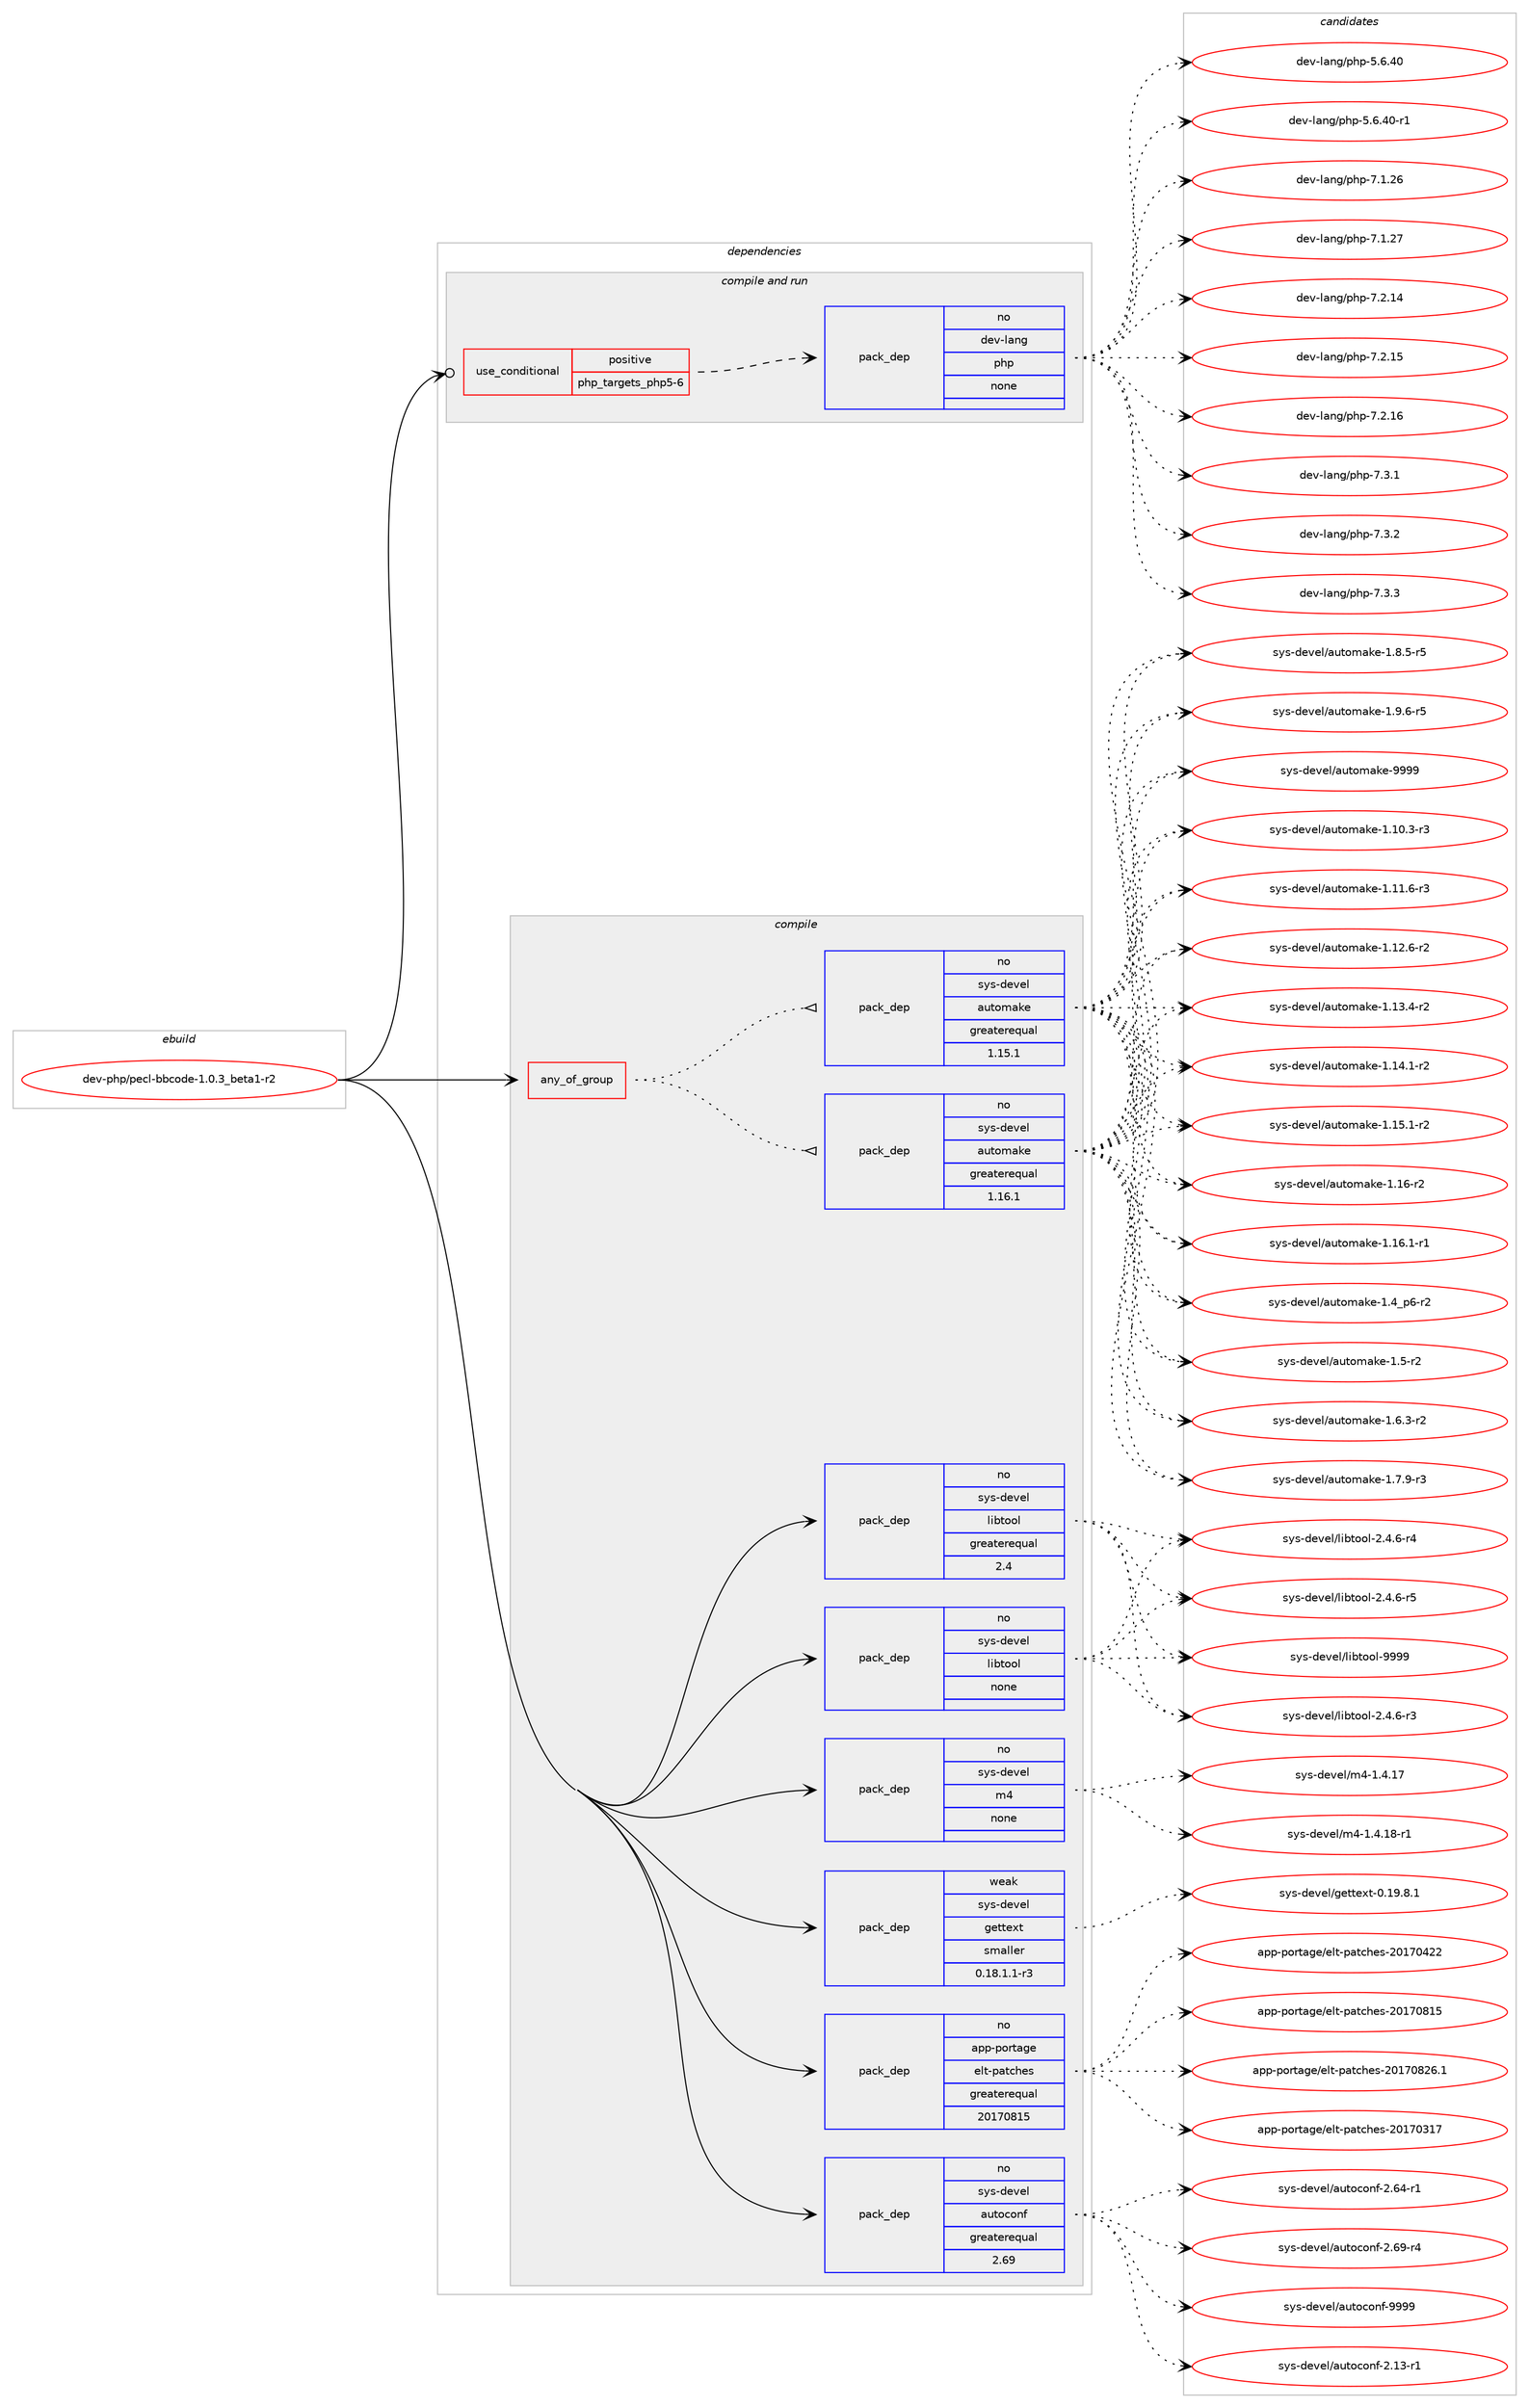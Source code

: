 digraph prolog {

# *************
# Graph options
# *************

newrank=true;
concentrate=true;
compound=true;
graph [rankdir=LR,fontname=Helvetica,fontsize=10,ranksep=1.5];#, ranksep=2.5, nodesep=0.2];
edge  [arrowhead=vee];
node  [fontname=Helvetica,fontsize=10];

# **********
# The ebuild
# **********

subgraph cluster_leftcol {
color=gray;
rank=same;
label=<<i>ebuild</i>>;
id [label="dev-php/pecl-bbcode-1.0.3_beta1-r2", color=red, width=4, href="../dev-php/pecl-bbcode-1.0.3_beta1-r2.svg"];
}

# ****************
# The dependencies
# ****************

subgraph cluster_midcol {
color=gray;
label=<<i>dependencies</i>>;
subgraph cluster_compile {
fillcolor="#eeeeee";
style=filled;
label=<<i>compile</i>>;
subgraph any22532 {
dependency1393395 [label=<<TABLE BORDER="0" CELLBORDER="1" CELLSPACING="0" CELLPADDING="4"><TR><TD CELLPADDING="10">any_of_group</TD></TR></TABLE>>, shape=none, color=red];subgraph pack1000886 {
dependency1393396 [label=<<TABLE BORDER="0" CELLBORDER="1" CELLSPACING="0" CELLPADDING="4" WIDTH="220"><TR><TD ROWSPAN="6" CELLPADDING="30">pack_dep</TD></TR><TR><TD WIDTH="110">no</TD></TR><TR><TD>sys-devel</TD></TR><TR><TD>automake</TD></TR><TR><TD>greaterequal</TD></TR><TR><TD>1.16.1</TD></TR></TABLE>>, shape=none, color=blue];
}
dependency1393395:e -> dependency1393396:w [weight=20,style="dotted",arrowhead="oinv"];
subgraph pack1000887 {
dependency1393397 [label=<<TABLE BORDER="0" CELLBORDER="1" CELLSPACING="0" CELLPADDING="4" WIDTH="220"><TR><TD ROWSPAN="6" CELLPADDING="30">pack_dep</TD></TR><TR><TD WIDTH="110">no</TD></TR><TR><TD>sys-devel</TD></TR><TR><TD>automake</TD></TR><TR><TD>greaterequal</TD></TR><TR><TD>1.15.1</TD></TR></TABLE>>, shape=none, color=blue];
}
dependency1393395:e -> dependency1393397:w [weight=20,style="dotted",arrowhead="oinv"];
}
id:e -> dependency1393395:w [weight=20,style="solid",arrowhead="vee"];
subgraph pack1000888 {
dependency1393398 [label=<<TABLE BORDER="0" CELLBORDER="1" CELLSPACING="0" CELLPADDING="4" WIDTH="220"><TR><TD ROWSPAN="6" CELLPADDING="30">pack_dep</TD></TR><TR><TD WIDTH="110">no</TD></TR><TR><TD>app-portage</TD></TR><TR><TD>elt-patches</TD></TR><TR><TD>greaterequal</TD></TR><TR><TD>20170815</TD></TR></TABLE>>, shape=none, color=blue];
}
id:e -> dependency1393398:w [weight=20,style="solid",arrowhead="vee"];
subgraph pack1000889 {
dependency1393399 [label=<<TABLE BORDER="0" CELLBORDER="1" CELLSPACING="0" CELLPADDING="4" WIDTH="220"><TR><TD ROWSPAN="6" CELLPADDING="30">pack_dep</TD></TR><TR><TD WIDTH="110">no</TD></TR><TR><TD>sys-devel</TD></TR><TR><TD>autoconf</TD></TR><TR><TD>greaterequal</TD></TR><TR><TD>2.69</TD></TR></TABLE>>, shape=none, color=blue];
}
id:e -> dependency1393399:w [weight=20,style="solid",arrowhead="vee"];
subgraph pack1000890 {
dependency1393400 [label=<<TABLE BORDER="0" CELLBORDER="1" CELLSPACING="0" CELLPADDING="4" WIDTH="220"><TR><TD ROWSPAN="6" CELLPADDING="30">pack_dep</TD></TR><TR><TD WIDTH="110">no</TD></TR><TR><TD>sys-devel</TD></TR><TR><TD>libtool</TD></TR><TR><TD>greaterequal</TD></TR><TR><TD>2.4</TD></TR></TABLE>>, shape=none, color=blue];
}
id:e -> dependency1393400:w [weight=20,style="solid",arrowhead="vee"];
subgraph pack1000891 {
dependency1393401 [label=<<TABLE BORDER="0" CELLBORDER="1" CELLSPACING="0" CELLPADDING="4" WIDTH="220"><TR><TD ROWSPAN="6" CELLPADDING="30">pack_dep</TD></TR><TR><TD WIDTH="110">no</TD></TR><TR><TD>sys-devel</TD></TR><TR><TD>libtool</TD></TR><TR><TD>none</TD></TR><TR><TD></TD></TR></TABLE>>, shape=none, color=blue];
}
id:e -> dependency1393401:w [weight=20,style="solid",arrowhead="vee"];
subgraph pack1000892 {
dependency1393402 [label=<<TABLE BORDER="0" CELLBORDER="1" CELLSPACING="0" CELLPADDING="4" WIDTH="220"><TR><TD ROWSPAN="6" CELLPADDING="30">pack_dep</TD></TR><TR><TD WIDTH="110">no</TD></TR><TR><TD>sys-devel</TD></TR><TR><TD>m4</TD></TR><TR><TD>none</TD></TR><TR><TD></TD></TR></TABLE>>, shape=none, color=blue];
}
id:e -> dependency1393402:w [weight=20,style="solid",arrowhead="vee"];
subgraph pack1000893 {
dependency1393403 [label=<<TABLE BORDER="0" CELLBORDER="1" CELLSPACING="0" CELLPADDING="4" WIDTH="220"><TR><TD ROWSPAN="6" CELLPADDING="30">pack_dep</TD></TR><TR><TD WIDTH="110">weak</TD></TR><TR><TD>sys-devel</TD></TR><TR><TD>gettext</TD></TR><TR><TD>smaller</TD></TR><TR><TD>0.18.1.1-r3</TD></TR></TABLE>>, shape=none, color=blue];
}
id:e -> dependency1393403:w [weight=20,style="solid",arrowhead="vee"];
}
subgraph cluster_compileandrun {
fillcolor="#eeeeee";
style=filled;
label=<<i>compile and run</i>>;
subgraph cond369412 {
dependency1393404 [label=<<TABLE BORDER="0" CELLBORDER="1" CELLSPACING="0" CELLPADDING="4"><TR><TD ROWSPAN="3" CELLPADDING="10">use_conditional</TD></TR><TR><TD>positive</TD></TR><TR><TD>php_targets_php5-6</TD></TR></TABLE>>, shape=none, color=red];
subgraph pack1000894 {
dependency1393405 [label=<<TABLE BORDER="0" CELLBORDER="1" CELLSPACING="0" CELLPADDING="4" WIDTH="220"><TR><TD ROWSPAN="6" CELLPADDING="30">pack_dep</TD></TR><TR><TD WIDTH="110">no</TD></TR><TR><TD>dev-lang</TD></TR><TR><TD>php</TD></TR><TR><TD>none</TD></TR><TR><TD></TD></TR></TABLE>>, shape=none, color=blue];
}
dependency1393404:e -> dependency1393405:w [weight=20,style="dashed",arrowhead="vee"];
}
id:e -> dependency1393404:w [weight=20,style="solid",arrowhead="odotvee"];
}
subgraph cluster_run {
fillcolor="#eeeeee";
style=filled;
label=<<i>run</i>>;
}
}

# **************
# The candidates
# **************

subgraph cluster_choices {
rank=same;
color=gray;
label=<<i>candidates</i>>;

subgraph choice1000886 {
color=black;
nodesep=1;
choice11512111545100101118101108479711711611110997107101454946494846514511451 [label="sys-devel/automake-1.10.3-r3", color=red, width=4,href="../sys-devel/automake-1.10.3-r3.svg"];
choice11512111545100101118101108479711711611110997107101454946494946544511451 [label="sys-devel/automake-1.11.6-r3", color=red, width=4,href="../sys-devel/automake-1.11.6-r3.svg"];
choice11512111545100101118101108479711711611110997107101454946495046544511450 [label="sys-devel/automake-1.12.6-r2", color=red, width=4,href="../sys-devel/automake-1.12.6-r2.svg"];
choice11512111545100101118101108479711711611110997107101454946495146524511450 [label="sys-devel/automake-1.13.4-r2", color=red, width=4,href="../sys-devel/automake-1.13.4-r2.svg"];
choice11512111545100101118101108479711711611110997107101454946495246494511450 [label="sys-devel/automake-1.14.1-r2", color=red, width=4,href="../sys-devel/automake-1.14.1-r2.svg"];
choice11512111545100101118101108479711711611110997107101454946495346494511450 [label="sys-devel/automake-1.15.1-r2", color=red, width=4,href="../sys-devel/automake-1.15.1-r2.svg"];
choice1151211154510010111810110847971171161111099710710145494649544511450 [label="sys-devel/automake-1.16-r2", color=red, width=4,href="../sys-devel/automake-1.16-r2.svg"];
choice11512111545100101118101108479711711611110997107101454946495446494511449 [label="sys-devel/automake-1.16.1-r1", color=red, width=4,href="../sys-devel/automake-1.16.1-r1.svg"];
choice115121115451001011181011084797117116111109971071014549465295112544511450 [label="sys-devel/automake-1.4_p6-r2", color=red, width=4,href="../sys-devel/automake-1.4_p6-r2.svg"];
choice11512111545100101118101108479711711611110997107101454946534511450 [label="sys-devel/automake-1.5-r2", color=red, width=4,href="../sys-devel/automake-1.5-r2.svg"];
choice115121115451001011181011084797117116111109971071014549465446514511450 [label="sys-devel/automake-1.6.3-r2", color=red, width=4,href="../sys-devel/automake-1.6.3-r2.svg"];
choice115121115451001011181011084797117116111109971071014549465546574511451 [label="sys-devel/automake-1.7.9-r3", color=red, width=4,href="../sys-devel/automake-1.7.9-r3.svg"];
choice115121115451001011181011084797117116111109971071014549465646534511453 [label="sys-devel/automake-1.8.5-r5", color=red, width=4,href="../sys-devel/automake-1.8.5-r5.svg"];
choice115121115451001011181011084797117116111109971071014549465746544511453 [label="sys-devel/automake-1.9.6-r5", color=red, width=4,href="../sys-devel/automake-1.9.6-r5.svg"];
choice115121115451001011181011084797117116111109971071014557575757 [label="sys-devel/automake-9999", color=red, width=4,href="../sys-devel/automake-9999.svg"];
dependency1393396:e -> choice11512111545100101118101108479711711611110997107101454946494846514511451:w [style=dotted,weight="100"];
dependency1393396:e -> choice11512111545100101118101108479711711611110997107101454946494946544511451:w [style=dotted,weight="100"];
dependency1393396:e -> choice11512111545100101118101108479711711611110997107101454946495046544511450:w [style=dotted,weight="100"];
dependency1393396:e -> choice11512111545100101118101108479711711611110997107101454946495146524511450:w [style=dotted,weight="100"];
dependency1393396:e -> choice11512111545100101118101108479711711611110997107101454946495246494511450:w [style=dotted,weight="100"];
dependency1393396:e -> choice11512111545100101118101108479711711611110997107101454946495346494511450:w [style=dotted,weight="100"];
dependency1393396:e -> choice1151211154510010111810110847971171161111099710710145494649544511450:w [style=dotted,weight="100"];
dependency1393396:e -> choice11512111545100101118101108479711711611110997107101454946495446494511449:w [style=dotted,weight="100"];
dependency1393396:e -> choice115121115451001011181011084797117116111109971071014549465295112544511450:w [style=dotted,weight="100"];
dependency1393396:e -> choice11512111545100101118101108479711711611110997107101454946534511450:w [style=dotted,weight="100"];
dependency1393396:e -> choice115121115451001011181011084797117116111109971071014549465446514511450:w [style=dotted,weight="100"];
dependency1393396:e -> choice115121115451001011181011084797117116111109971071014549465546574511451:w [style=dotted,weight="100"];
dependency1393396:e -> choice115121115451001011181011084797117116111109971071014549465646534511453:w [style=dotted,weight="100"];
dependency1393396:e -> choice115121115451001011181011084797117116111109971071014549465746544511453:w [style=dotted,weight="100"];
dependency1393396:e -> choice115121115451001011181011084797117116111109971071014557575757:w [style=dotted,weight="100"];
}
subgraph choice1000887 {
color=black;
nodesep=1;
choice11512111545100101118101108479711711611110997107101454946494846514511451 [label="sys-devel/automake-1.10.3-r3", color=red, width=4,href="../sys-devel/automake-1.10.3-r3.svg"];
choice11512111545100101118101108479711711611110997107101454946494946544511451 [label="sys-devel/automake-1.11.6-r3", color=red, width=4,href="../sys-devel/automake-1.11.6-r3.svg"];
choice11512111545100101118101108479711711611110997107101454946495046544511450 [label="sys-devel/automake-1.12.6-r2", color=red, width=4,href="../sys-devel/automake-1.12.6-r2.svg"];
choice11512111545100101118101108479711711611110997107101454946495146524511450 [label="sys-devel/automake-1.13.4-r2", color=red, width=4,href="../sys-devel/automake-1.13.4-r2.svg"];
choice11512111545100101118101108479711711611110997107101454946495246494511450 [label="sys-devel/automake-1.14.1-r2", color=red, width=4,href="../sys-devel/automake-1.14.1-r2.svg"];
choice11512111545100101118101108479711711611110997107101454946495346494511450 [label="sys-devel/automake-1.15.1-r2", color=red, width=4,href="../sys-devel/automake-1.15.1-r2.svg"];
choice1151211154510010111810110847971171161111099710710145494649544511450 [label="sys-devel/automake-1.16-r2", color=red, width=4,href="../sys-devel/automake-1.16-r2.svg"];
choice11512111545100101118101108479711711611110997107101454946495446494511449 [label="sys-devel/automake-1.16.1-r1", color=red, width=4,href="../sys-devel/automake-1.16.1-r1.svg"];
choice115121115451001011181011084797117116111109971071014549465295112544511450 [label="sys-devel/automake-1.4_p6-r2", color=red, width=4,href="../sys-devel/automake-1.4_p6-r2.svg"];
choice11512111545100101118101108479711711611110997107101454946534511450 [label="sys-devel/automake-1.5-r2", color=red, width=4,href="../sys-devel/automake-1.5-r2.svg"];
choice115121115451001011181011084797117116111109971071014549465446514511450 [label="sys-devel/automake-1.6.3-r2", color=red, width=4,href="../sys-devel/automake-1.6.3-r2.svg"];
choice115121115451001011181011084797117116111109971071014549465546574511451 [label="sys-devel/automake-1.7.9-r3", color=red, width=4,href="../sys-devel/automake-1.7.9-r3.svg"];
choice115121115451001011181011084797117116111109971071014549465646534511453 [label="sys-devel/automake-1.8.5-r5", color=red, width=4,href="../sys-devel/automake-1.8.5-r5.svg"];
choice115121115451001011181011084797117116111109971071014549465746544511453 [label="sys-devel/automake-1.9.6-r5", color=red, width=4,href="../sys-devel/automake-1.9.6-r5.svg"];
choice115121115451001011181011084797117116111109971071014557575757 [label="sys-devel/automake-9999", color=red, width=4,href="../sys-devel/automake-9999.svg"];
dependency1393397:e -> choice11512111545100101118101108479711711611110997107101454946494846514511451:w [style=dotted,weight="100"];
dependency1393397:e -> choice11512111545100101118101108479711711611110997107101454946494946544511451:w [style=dotted,weight="100"];
dependency1393397:e -> choice11512111545100101118101108479711711611110997107101454946495046544511450:w [style=dotted,weight="100"];
dependency1393397:e -> choice11512111545100101118101108479711711611110997107101454946495146524511450:w [style=dotted,weight="100"];
dependency1393397:e -> choice11512111545100101118101108479711711611110997107101454946495246494511450:w [style=dotted,weight="100"];
dependency1393397:e -> choice11512111545100101118101108479711711611110997107101454946495346494511450:w [style=dotted,weight="100"];
dependency1393397:e -> choice1151211154510010111810110847971171161111099710710145494649544511450:w [style=dotted,weight="100"];
dependency1393397:e -> choice11512111545100101118101108479711711611110997107101454946495446494511449:w [style=dotted,weight="100"];
dependency1393397:e -> choice115121115451001011181011084797117116111109971071014549465295112544511450:w [style=dotted,weight="100"];
dependency1393397:e -> choice11512111545100101118101108479711711611110997107101454946534511450:w [style=dotted,weight="100"];
dependency1393397:e -> choice115121115451001011181011084797117116111109971071014549465446514511450:w [style=dotted,weight="100"];
dependency1393397:e -> choice115121115451001011181011084797117116111109971071014549465546574511451:w [style=dotted,weight="100"];
dependency1393397:e -> choice115121115451001011181011084797117116111109971071014549465646534511453:w [style=dotted,weight="100"];
dependency1393397:e -> choice115121115451001011181011084797117116111109971071014549465746544511453:w [style=dotted,weight="100"];
dependency1393397:e -> choice115121115451001011181011084797117116111109971071014557575757:w [style=dotted,weight="100"];
}
subgraph choice1000888 {
color=black;
nodesep=1;
choice97112112451121111141169710310147101108116451129711699104101115455048495548514955 [label="app-portage/elt-patches-20170317", color=red, width=4,href="../app-portage/elt-patches-20170317.svg"];
choice97112112451121111141169710310147101108116451129711699104101115455048495548525050 [label="app-portage/elt-patches-20170422", color=red, width=4,href="../app-portage/elt-patches-20170422.svg"];
choice97112112451121111141169710310147101108116451129711699104101115455048495548564953 [label="app-portage/elt-patches-20170815", color=red, width=4,href="../app-portage/elt-patches-20170815.svg"];
choice971121124511211111411697103101471011081164511297116991041011154550484955485650544649 [label="app-portage/elt-patches-20170826.1", color=red, width=4,href="../app-portage/elt-patches-20170826.1.svg"];
dependency1393398:e -> choice97112112451121111141169710310147101108116451129711699104101115455048495548514955:w [style=dotted,weight="100"];
dependency1393398:e -> choice97112112451121111141169710310147101108116451129711699104101115455048495548525050:w [style=dotted,weight="100"];
dependency1393398:e -> choice97112112451121111141169710310147101108116451129711699104101115455048495548564953:w [style=dotted,weight="100"];
dependency1393398:e -> choice971121124511211111411697103101471011081164511297116991041011154550484955485650544649:w [style=dotted,weight="100"];
}
subgraph choice1000889 {
color=black;
nodesep=1;
choice1151211154510010111810110847971171161119911111010245504649514511449 [label="sys-devel/autoconf-2.13-r1", color=red, width=4,href="../sys-devel/autoconf-2.13-r1.svg"];
choice1151211154510010111810110847971171161119911111010245504654524511449 [label="sys-devel/autoconf-2.64-r1", color=red, width=4,href="../sys-devel/autoconf-2.64-r1.svg"];
choice1151211154510010111810110847971171161119911111010245504654574511452 [label="sys-devel/autoconf-2.69-r4", color=red, width=4,href="../sys-devel/autoconf-2.69-r4.svg"];
choice115121115451001011181011084797117116111991111101024557575757 [label="sys-devel/autoconf-9999", color=red, width=4,href="../sys-devel/autoconf-9999.svg"];
dependency1393399:e -> choice1151211154510010111810110847971171161119911111010245504649514511449:w [style=dotted,weight="100"];
dependency1393399:e -> choice1151211154510010111810110847971171161119911111010245504654524511449:w [style=dotted,weight="100"];
dependency1393399:e -> choice1151211154510010111810110847971171161119911111010245504654574511452:w [style=dotted,weight="100"];
dependency1393399:e -> choice115121115451001011181011084797117116111991111101024557575757:w [style=dotted,weight="100"];
}
subgraph choice1000890 {
color=black;
nodesep=1;
choice1151211154510010111810110847108105981161111111084550465246544511451 [label="sys-devel/libtool-2.4.6-r3", color=red, width=4,href="../sys-devel/libtool-2.4.6-r3.svg"];
choice1151211154510010111810110847108105981161111111084550465246544511452 [label="sys-devel/libtool-2.4.6-r4", color=red, width=4,href="../sys-devel/libtool-2.4.6-r4.svg"];
choice1151211154510010111810110847108105981161111111084550465246544511453 [label="sys-devel/libtool-2.4.6-r5", color=red, width=4,href="../sys-devel/libtool-2.4.6-r5.svg"];
choice1151211154510010111810110847108105981161111111084557575757 [label="sys-devel/libtool-9999", color=red, width=4,href="../sys-devel/libtool-9999.svg"];
dependency1393400:e -> choice1151211154510010111810110847108105981161111111084550465246544511451:w [style=dotted,weight="100"];
dependency1393400:e -> choice1151211154510010111810110847108105981161111111084550465246544511452:w [style=dotted,weight="100"];
dependency1393400:e -> choice1151211154510010111810110847108105981161111111084550465246544511453:w [style=dotted,weight="100"];
dependency1393400:e -> choice1151211154510010111810110847108105981161111111084557575757:w [style=dotted,weight="100"];
}
subgraph choice1000891 {
color=black;
nodesep=1;
choice1151211154510010111810110847108105981161111111084550465246544511451 [label="sys-devel/libtool-2.4.6-r3", color=red, width=4,href="../sys-devel/libtool-2.4.6-r3.svg"];
choice1151211154510010111810110847108105981161111111084550465246544511452 [label="sys-devel/libtool-2.4.6-r4", color=red, width=4,href="../sys-devel/libtool-2.4.6-r4.svg"];
choice1151211154510010111810110847108105981161111111084550465246544511453 [label="sys-devel/libtool-2.4.6-r5", color=red, width=4,href="../sys-devel/libtool-2.4.6-r5.svg"];
choice1151211154510010111810110847108105981161111111084557575757 [label="sys-devel/libtool-9999", color=red, width=4,href="../sys-devel/libtool-9999.svg"];
dependency1393401:e -> choice1151211154510010111810110847108105981161111111084550465246544511451:w [style=dotted,weight="100"];
dependency1393401:e -> choice1151211154510010111810110847108105981161111111084550465246544511452:w [style=dotted,weight="100"];
dependency1393401:e -> choice1151211154510010111810110847108105981161111111084550465246544511453:w [style=dotted,weight="100"];
dependency1393401:e -> choice1151211154510010111810110847108105981161111111084557575757:w [style=dotted,weight="100"];
}
subgraph choice1000892 {
color=black;
nodesep=1;
choice11512111545100101118101108471095245494652464955 [label="sys-devel/m4-1.4.17", color=red, width=4,href="../sys-devel/m4-1.4.17.svg"];
choice115121115451001011181011084710952454946524649564511449 [label="sys-devel/m4-1.4.18-r1", color=red, width=4,href="../sys-devel/m4-1.4.18-r1.svg"];
dependency1393402:e -> choice11512111545100101118101108471095245494652464955:w [style=dotted,weight="100"];
dependency1393402:e -> choice115121115451001011181011084710952454946524649564511449:w [style=dotted,weight="100"];
}
subgraph choice1000893 {
color=black;
nodesep=1;
choice1151211154510010111810110847103101116116101120116454846495746564649 [label="sys-devel/gettext-0.19.8.1", color=red, width=4,href="../sys-devel/gettext-0.19.8.1.svg"];
dependency1393403:e -> choice1151211154510010111810110847103101116116101120116454846495746564649:w [style=dotted,weight="100"];
}
subgraph choice1000894 {
color=black;
nodesep=1;
choice10010111845108971101034711210411245534654465248 [label="dev-lang/php-5.6.40", color=red, width=4,href="../dev-lang/php-5.6.40.svg"];
choice100101118451089711010347112104112455346544652484511449 [label="dev-lang/php-5.6.40-r1", color=red, width=4,href="../dev-lang/php-5.6.40-r1.svg"];
choice10010111845108971101034711210411245554649465054 [label="dev-lang/php-7.1.26", color=red, width=4,href="../dev-lang/php-7.1.26.svg"];
choice10010111845108971101034711210411245554649465055 [label="dev-lang/php-7.1.27", color=red, width=4,href="../dev-lang/php-7.1.27.svg"];
choice10010111845108971101034711210411245554650464952 [label="dev-lang/php-7.2.14", color=red, width=4,href="../dev-lang/php-7.2.14.svg"];
choice10010111845108971101034711210411245554650464953 [label="dev-lang/php-7.2.15", color=red, width=4,href="../dev-lang/php-7.2.15.svg"];
choice10010111845108971101034711210411245554650464954 [label="dev-lang/php-7.2.16", color=red, width=4,href="../dev-lang/php-7.2.16.svg"];
choice100101118451089711010347112104112455546514649 [label="dev-lang/php-7.3.1", color=red, width=4,href="../dev-lang/php-7.3.1.svg"];
choice100101118451089711010347112104112455546514650 [label="dev-lang/php-7.3.2", color=red, width=4,href="../dev-lang/php-7.3.2.svg"];
choice100101118451089711010347112104112455546514651 [label="dev-lang/php-7.3.3", color=red, width=4,href="../dev-lang/php-7.3.3.svg"];
dependency1393405:e -> choice10010111845108971101034711210411245534654465248:w [style=dotted,weight="100"];
dependency1393405:e -> choice100101118451089711010347112104112455346544652484511449:w [style=dotted,weight="100"];
dependency1393405:e -> choice10010111845108971101034711210411245554649465054:w [style=dotted,weight="100"];
dependency1393405:e -> choice10010111845108971101034711210411245554649465055:w [style=dotted,weight="100"];
dependency1393405:e -> choice10010111845108971101034711210411245554650464952:w [style=dotted,weight="100"];
dependency1393405:e -> choice10010111845108971101034711210411245554650464953:w [style=dotted,weight="100"];
dependency1393405:e -> choice10010111845108971101034711210411245554650464954:w [style=dotted,weight="100"];
dependency1393405:e -> choice100101118451089711010347112104112455546514649:w [style=dotted,weight="100"];
dependency1393405:e -> choice100101118451089711010347112104112455546514650:w [style=dotted,weight="100"];
dependency1393405:e -> choice100101118451089711010347112104112455546514651:w [style=dotted,weight="100"];
}
}

}
